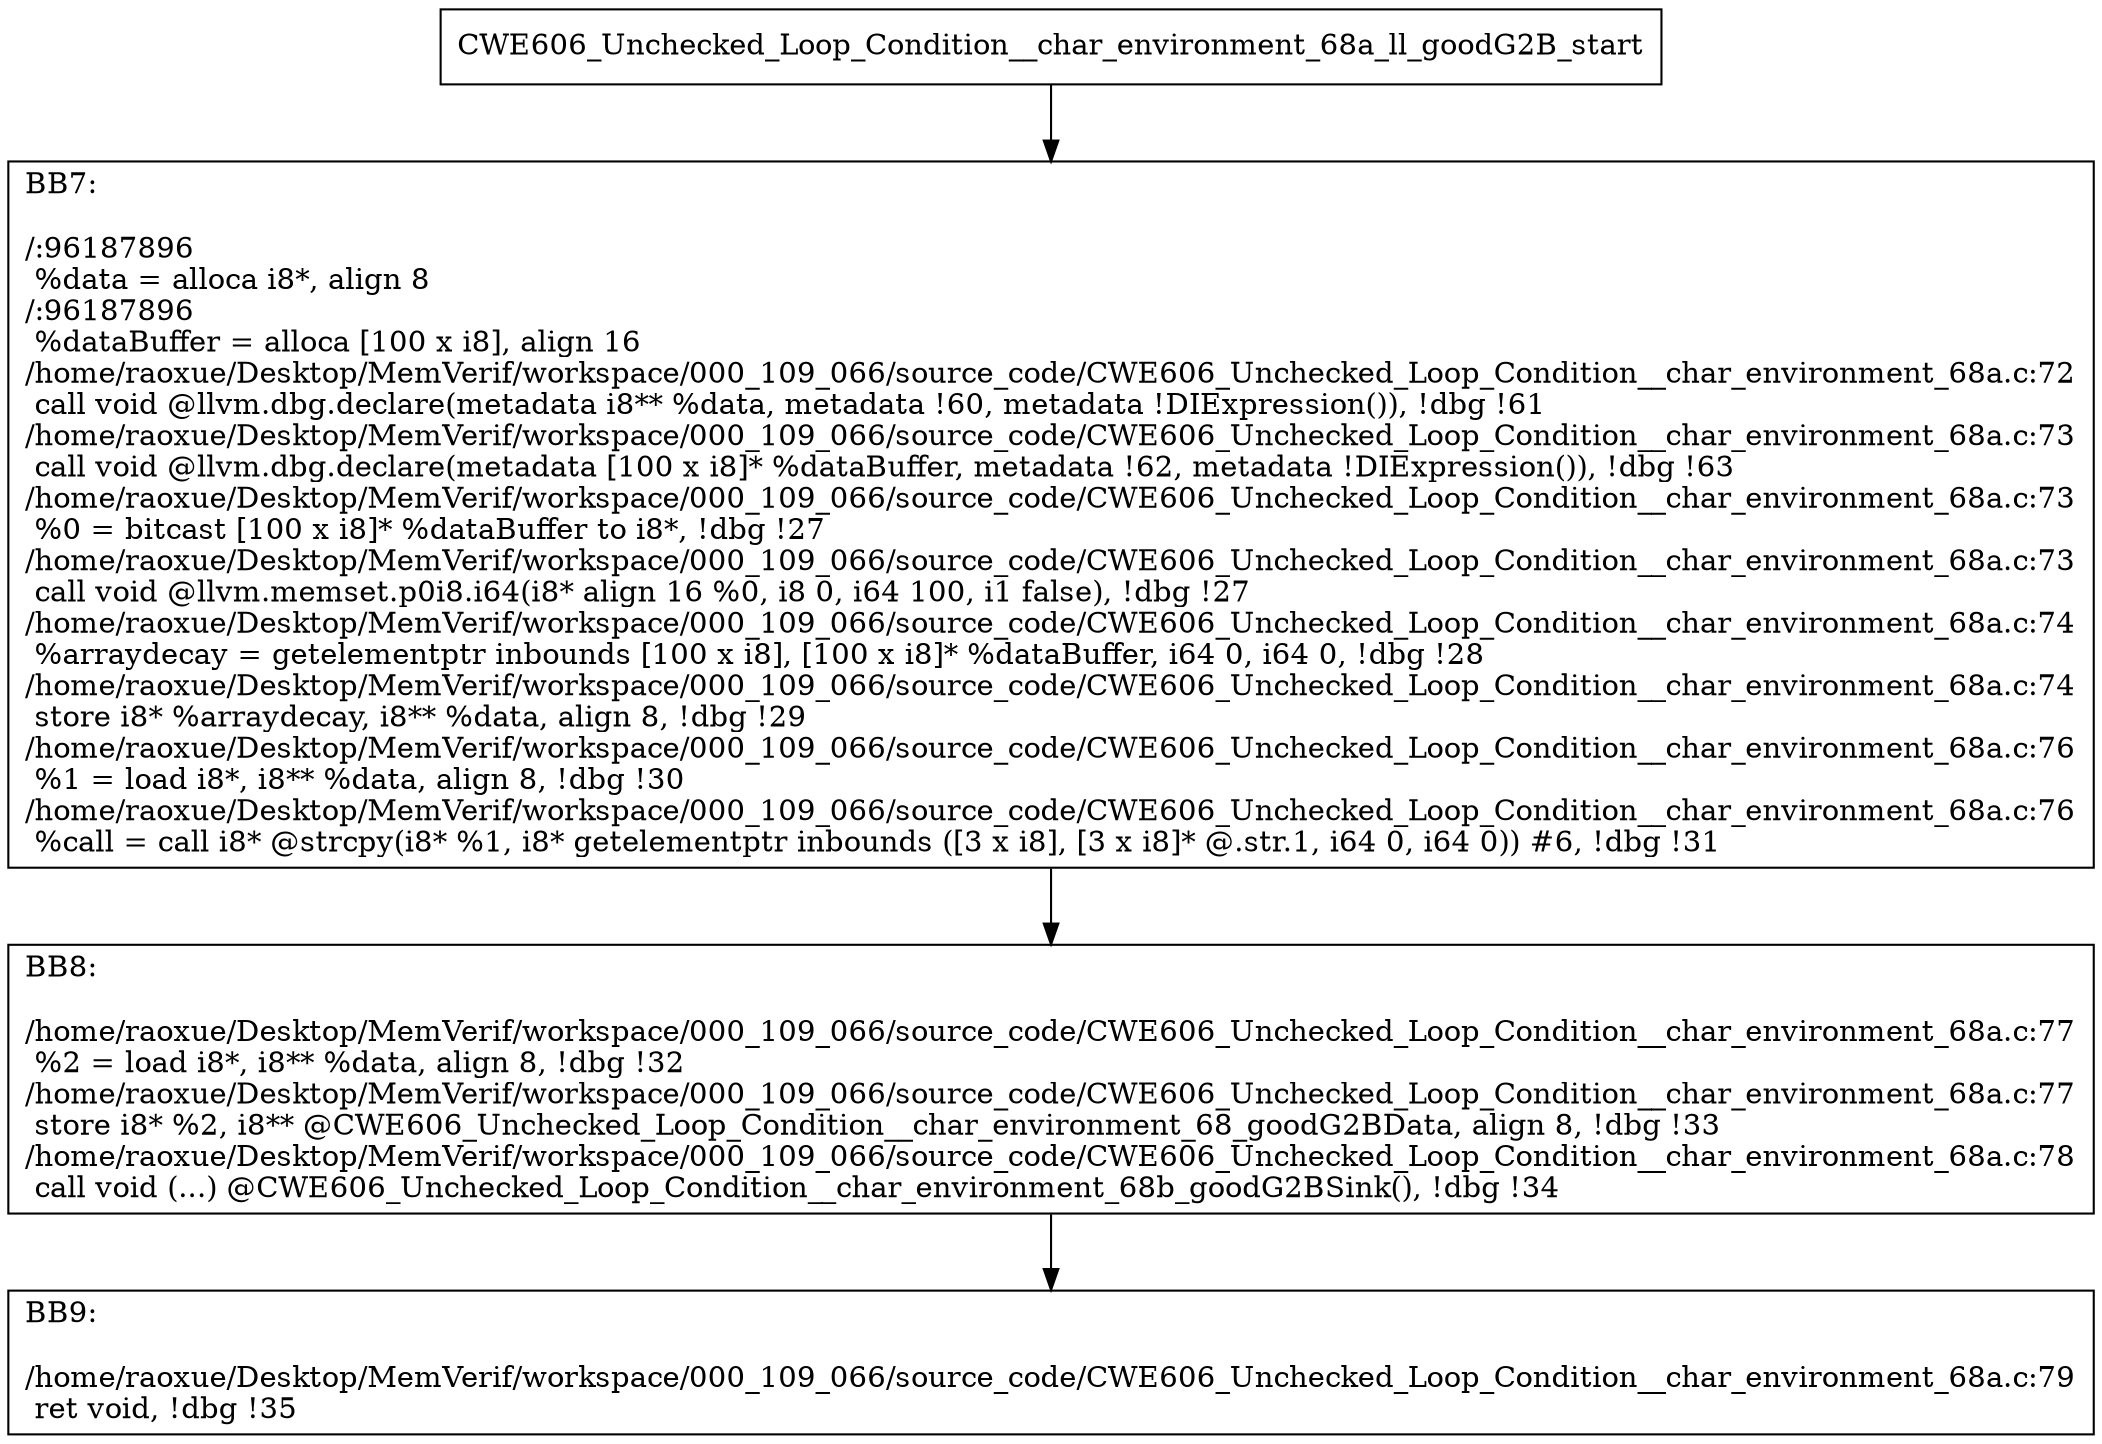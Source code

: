 digraph "CFG for'CWE606_Unchecked_Loop_Condition__char_environment_68a_ll_goodG2B' function" {
	BBCWE606_Unchecked_Loop_Condition__char_environment_68a_ll_goodG2B_start[shape=record,label="{CWE606_Unchecked_Loop_Condition__char_environment_68a_ll_goodG2B_start}"];
	BBCWE606_Unchecked_Loop_Condition__char_environment_68a_ll_goodG2B_start-> CWE606_Unchecked_Loop_Condition__char_environment_68a_ll_goodG2BBB7;
	CWE606_Unchecked_Loop_Condition__char_environment_68a_ll_goodG2BBB7 [shape=record, label="{BB7:\l\l/:96187896\l
  %data = alloca i8*, align 8\l
/:96187896\l
  %dataBuffer = alloca [100 x i8], align 16\l
/home/raoxue/Desktop/MemVerif/workspace/000_109_066/source_code/CWE606_Unchecked_Loop_Condition__char_environment_68a.c:72\l
  call void @llvm.dbg.declare(metadata i8** %data, metadata !60, metadata !DIExpression()), !dbg !61\l
/home/raoxue/Desktop/MemVerif/workspace/000_109_066/source_code/CWE606_Unchecked_Loop_Condition__char_environment_68a.c:73\l
  call void @llvm.dbg.declare(metadata [100 x i8]* %dataBuffer, metadata !62, metadata !DIExpression()), !dbg !63\l
/home/raoxue/Desktop/MemVerif/workspace/000_109_066/source_code/CWE606_Unchecked_Loop_Condition__char_environment_68a.c:73\l
  %0 = bitcast [100 x i8]* %dataBuffer to i8*, !dbg !27\l
/home/raoxue/Desktop/MemVerif/workspace/000_109_066/source_code/CWE606_Unchecked_Loop_Condition__char_environment_68a.c:73\l
  call void @llvm.memset.p0i8.i64(i8* align 16 %0, i8 0, i64 100, i1 false), !dbg !27\l
/home/raoxue/Desktop/MemVerif/workspace/000_109_066/source_code/CWE606_Unchecked_Loop_Condition__char_environment_68a.c:74\l
  %arraydecay = getelementptr inbounds [100 x i8], [100 x i8]* %dataBuffer, i64 0, i64 0, !dbg !28\l
/home/raoxue/Desktop/MemVerif/workspace/000_109_066/source_code/CWE606_Unchecked_Loop_Condition__char_environment_68a.c:74\l
  store i8* %arraydecay, i8** %data, align 8, !dbg !29\l
/home/raoxue/Desktop/MemVerif/workspace/000_109_066/source_code/CWE606_Unchecked_Loop_Condition__char_environment_68a.c:76\l
  %1 = load i8*, i8** %data, align 8, !dbg !30\l
/home/raoxue/Desktop/MemVerif/workspace/000_109_066/source_code/CWE606_Unchecked_Loop_Condition__char_environment_68a.c:76\l
  %call = call i8* @strcpy(i8* %1, i8* getelementptr inbounds ([3 x i8], [3 x i8]* @.str.1, i64 0, i64 0)) #6, !dbg !31\l
}"];
	CWE606_Unchecked_Loop_Condition__char_environment_68a_ll_goodG2BBB7-> CWE606_Unchecked_Loop_Condition__char_environment_68a_ll_goodG2BBB8;
	CWE606_Unchecked_Loop_Condition__char_environment_68a_ll_goodG2BBB8 [shape=record, label="{BB8:\l\l/home/raoxue/Desktop/MemVerif/workspace/000_109_066/source_code/CWE606_Unchecked_Loop_Condition__char_environment_68a.c:77\l
  %2 = load i8*, i8** %data, align 8, !dbg !32\l
/home/raoxue/Desktop/MemVerif/workspace/000_109_066/source_code/CWE606_Unchecked_Loop_Condition__char_environment_68a.c:77\l
  store i8* %2, i8** @CWE606_Unchecked_Loop_Condition__char_environment_68_goodG2BData, align 8, !dbg !33\l
/home/raoxue/Desktop/MemVerif/workspace/000_109_066/source_code/CWE606_Unchecked_Loop_Condition__char_environment_68a.c:78\l
  call void (...) @CWE606_Unchecked_Loop_Condition__char_environment_68b_goodG2BSink(), !dbg !34\l
}"];
	CWE606_Unchecked_Loop_Condition__char_environment_68a_ll_goodG2BBB8-> CWE606_Unchecked_Loop_Condition__char_environment_68a_ll_goodG2BBB9;
	CWE606_Unchecked_Loop_Condition__char_environment_68a_ll_goodG2BBB9 [shape=record, label="{BB9:\l\l/home/raoxue/Desktop/MemVerif/workspace/000_109_066/source_code/CWE606_Unchecked_Loop_Condition__char_environment_68a.c:79\l
  ret void, !dbg !35\l
}"];
}
